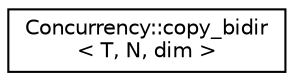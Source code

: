 digraph "Graphical Class Hierarchy"
{
  edge [fontname="Helvetica",fontsize="10",labelfontname="Helvetica",labelfontsize="10"];
  node [fontname="Helvetica",fontsize="10",shape=record];
  rankdir="LR";
  Node1 [label="Concurrency::copy_bidir\l\< T, N, dim \>",height=0.2,width=0.4,color="black", fillcolor="white", style="filled",URL="$structConcurrency_1_1copy__bidir.html"];
}
